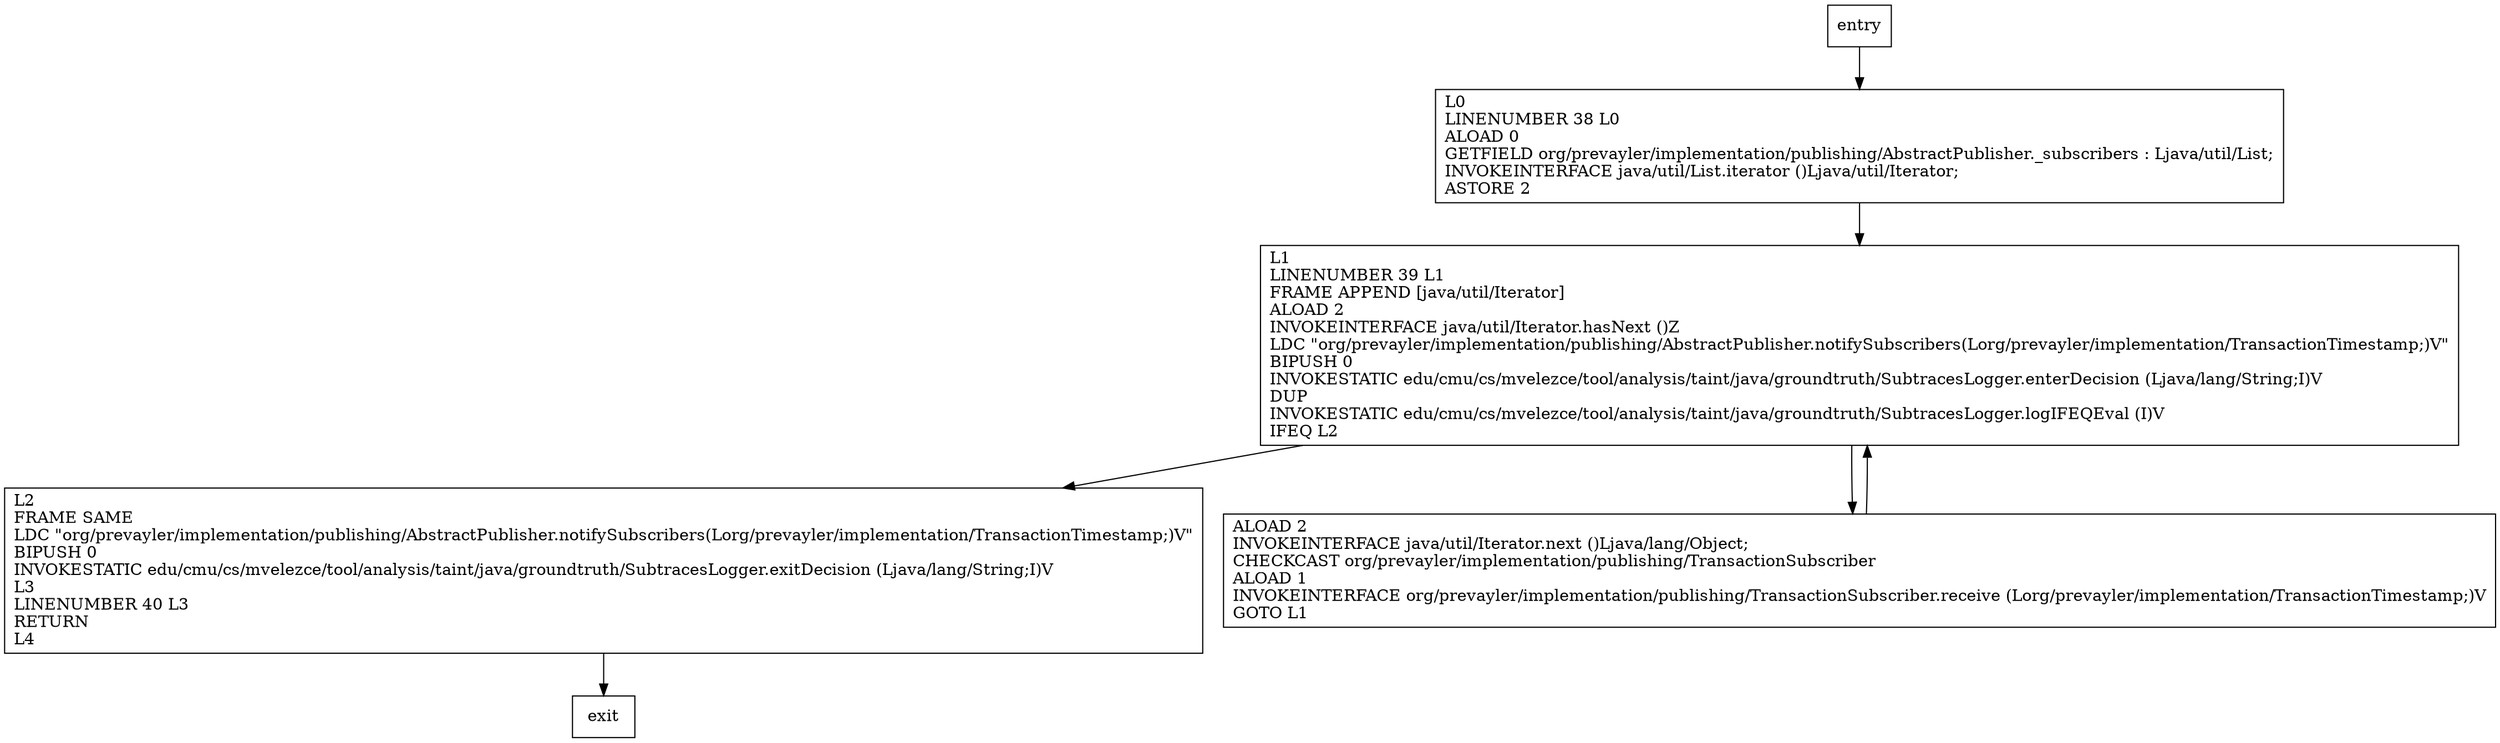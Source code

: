 digraph notifySubscribers {
node [shape=record];
1453347620 [label="L1\lLINENUMBER 39 L1\lFRAME APPEND [java/util/Iterator]\lALOAD 2\lINVOKEINTERFACE java/util/Iterator.hasNext ()Z\lLDC \"org/prevayler/implementation/publishing/AbstractPublisher.notifySubscribers(Lorg/prevayler/implementation/TransactionTimestamp;)V\"\lBIPUSH 0\lINVOKESTATIC edu/cmu/cs/mvelezce/tool/analysis/taint/java/groundtruth/SubtracesLogger.enterDecision (Ljava/lang/String;I)V\lDUP\lINVOKESTATIC edu/cmu/cs/mvelezce/tool/analysis/taint/java/groundtruth/SubtracesLogger.logIFEQEval (I)V\lIFEQ L2\l"];
92694321 [label="L0\lLINENUMBER 38 L0\lALOAD 0\lGETFIELD org/prevayler/implementation/publishing/AbstractPublisher._subscribers : Ljava/util/List;\lINVOKEINTERFACE java/util/List.iterator ()Ljava/util/Iterator;\lASTORE 2\l"];
875293430 [label="L2\lFRAME SAME\lLDC \"org/prevayler/implementation/publishing/AbstractPublisher.notifySubscribers(Lorg/prevayler/implementation/TransactionTimestamp;)V\"\lBIPUSH 0\lINVOKESTATIC edu/cmu/cs/mvelezce/tool/analysis/taint/java/groundtruth/SubtracesLogger.exitDecision (Ljava/lang/String;I)V\lL3\lLINENUMBER 40 L3\lRETURN\lL4\l"];
300355969 [label="ALOAD 2\lINVOKEINTERFACE java/util/Iterator.next ()Ljava/lang/Object;\lCHECKCAST org/prevayler/implementation/publishing/TransactionSubscriber\lALOAD 1\lINVOKEINTERFACE org/prevayler/implementation/publishing/TransactionSubscriber.receive (Lorg/prevayler/implementation/TransactionTimestamp;)V\lGOTO L1\l"];
entry;
exit;
1453347620 -> 875293430;
1453347620 -> 300355969;
entry -> 92694321;
92694321 -> 1453347620;
875293430 -> exit;
300355969 -> 1453347620;
}
